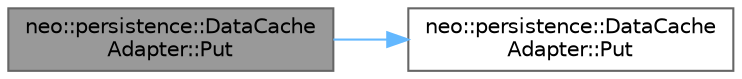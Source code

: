 digraph "neo::persistence::DataCacheAdapter::Put"
{
 // LATEX_PDF_SIZE
  bgcolor="transparent";
  edge [fontname=Helvetica,fontsize=10,labelfontname=Helvetica,labelfontsize=10];
  node [fontname=Helvetica,fontsize=10,shape=box,height=0.2,width=0.4];
  rankdir="LR";
  Node1 [id="Node000001",label="neo::persistence::DataCache\lAdapter::Put",height=0.2,width=0.4,color="gray40", fillcolor="grey60", style="filled", fontcolor="black",tooltip="Put a value into the cache with raw key bytes."];
  Node1 -> Node2 [id="edge1_Node000001_Node000002",color="steelblue1",style="solid",tooltip=" "];
  Node2 [id="Node000002",label="neo::persistence::DataCache\lAdapter::Put",height=0.2,width=0.4,color="grey40", fillcolor="white", style="filled",URL="$classneo_1_1persistence_1_1_data_cache_adapter.html#a7a93e3fdab33643a244447c22ceea752",tooltip="Put a value into the cache with the specified key."];
}

